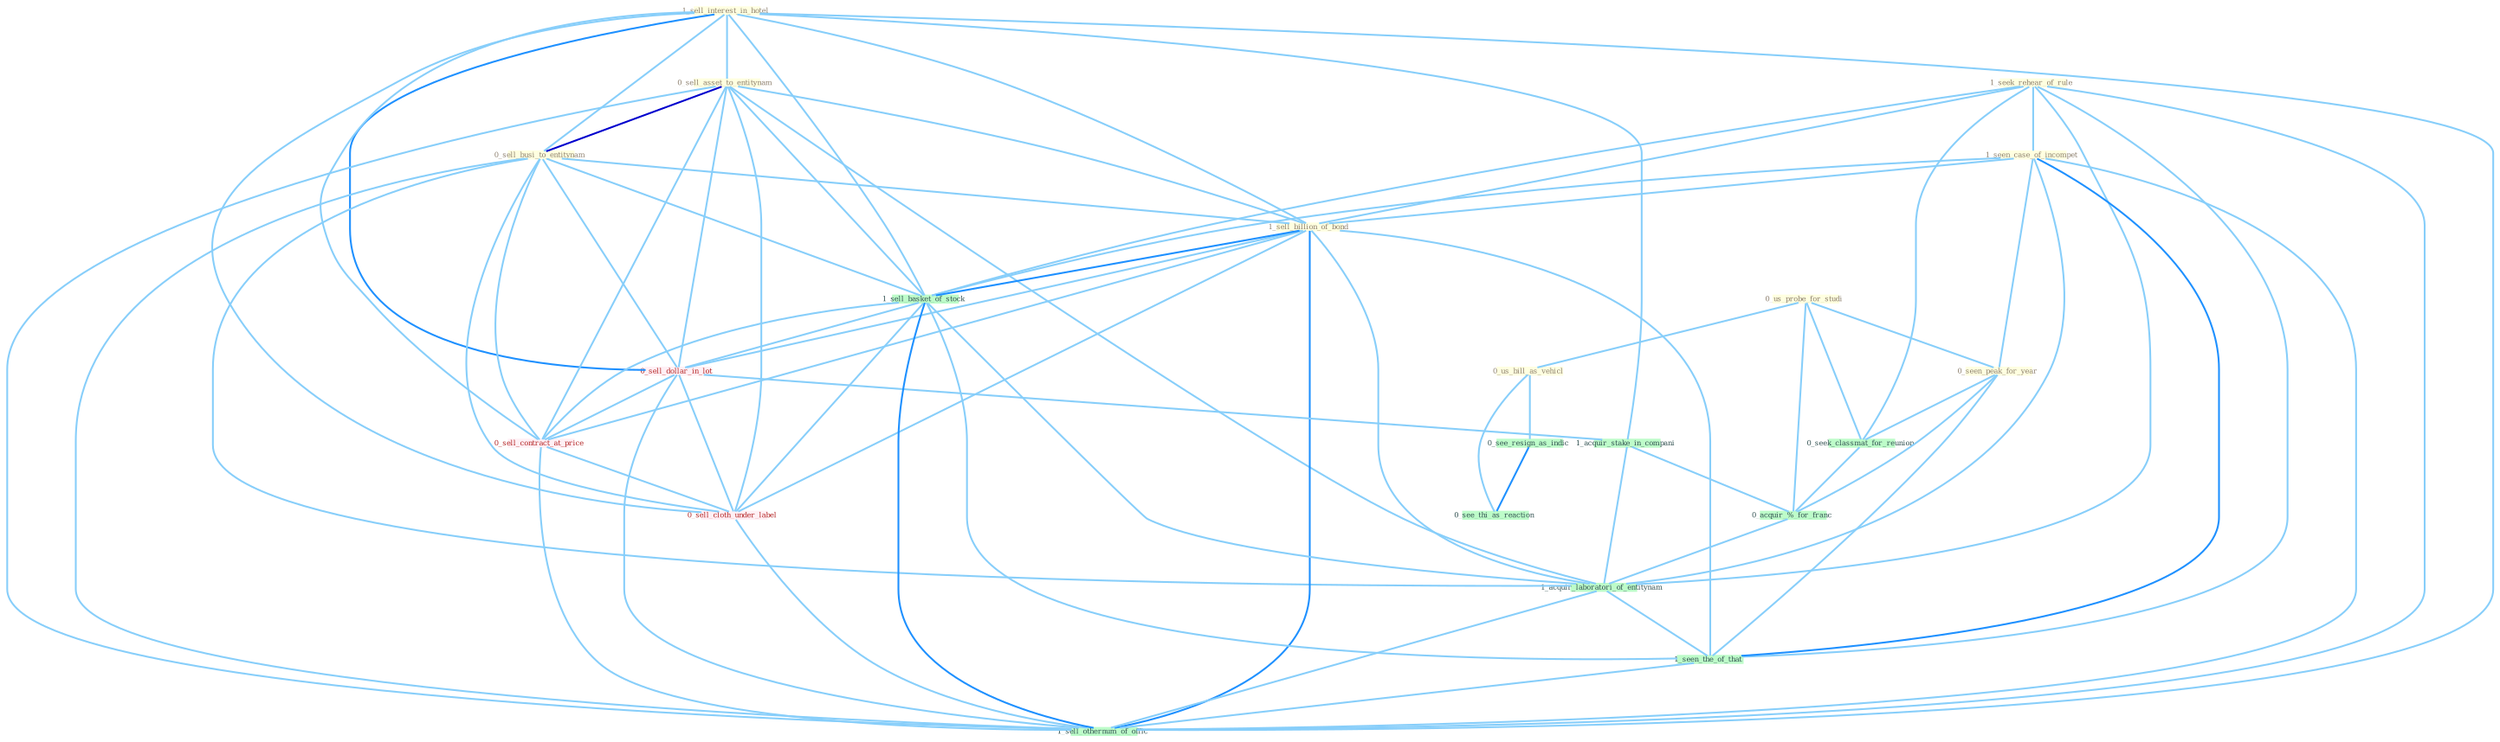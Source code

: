 Graph G{ 
    node
    [shape=polygon,style=filled,width=.5,height=.06,color="#BDFCC9",fixedsize=true,fontsize=4,
    fontcolor="#2f4f4f"];
    {node
    [color="#ffffe0", fontcolor="#8b7d6b"] "1_seek_rehear_of_rule " "1_sell_interest_in_hotel " "0_sell_asset_to_entitynam " "1_seen_case_of_incompet " "0_us_probe_for_studi " "0_sell_busi_to_entitynam " "0_seen_peak_for_year " "0_us_bill_as_vehicl " "1_sell_billion_of_bond "}
{node [color="#fff0f5", fontcolor="#b22222"] "0_sell_dollar_in_lot " "0_sell_contract_at_price " "0_sell_cloth_under_label "}
edge [color="#B0E2FF"];

	"1_seek_rehear_of_rule " -- "1_seen_case_of_incompet " [w="1", color="#87cefa" ];
	"1_seek_rehear_of_rule " -- "1_sell_billion_of_bond " [w="1", color="#87cefa" ];
	"1_seek_rehear_of_rule " -- "0_seek_classmat_for_reunion " [w="1", color="#87cefa" ];
	"1_seek_rehear_of_rule " -- "1_sell_basket_of_stock " [w="1", color="#87cefa" ];
	"1_seek_rehear_of_rule " -- "1_acquir_laboratori_of_entitynam " [w="1", color="#87cefa" ];
	"1_seek_rehear_of_rule " -- "1_seen_the_of_that " [w="1", color="#87cefa" ];
	"1_seek_rehear_of_rule " -- "1_sell_othernum_of_offic " [w="1", color="#87cefa" ];
	"1_sell_interest_in_hotel " -- "0_sell_asset_to_entitynam " [w="1", color="#87cefa" ];
	"1_sell_interest_in_hotel " -- "0_sell_busi_to_entitynam " [w="1", color="#87cefa" ];
	"1_sell_interest_in_hotel " -- "1_sell_billion_of_bond " [w="1", color="#87cefa" ];
	"1_sell_interest_in_hotel " -- "1_sell_basket_of_stock " [w="1", color="#87cefa" ];
	"1_sell_interest_in_hotel " -- "0_sell_dollar_in_lot " [w="2", color="#1e90ff" , len=0.8];
	"1_sell_interest_in_hotel " -- "1_acquir_stake_in_compani " [w="1", color="#87cefa" ];
	"1_sell_interest_in_hotel " -- "0_sell_contract_at_price " [w="1", color="#87cefa" ];
	"1_sell_interest_in_hotel " -- "0_sell_cloth_under_label " [w="1", color="#87cefa" ];
	"1_sell_interest_in_hotel " -- "1_sell_othernum_of_offic " [w="1", color="#87cefa" ];
	"0_sell_asset_to_entitynam " -- "0_sell_busi_to_entitynam " [w="3", color="#0000cd" , len=0.6];
	"0_sell_asset_to_entitynam " -- "1_sell_billion_of_bond " [w="1", color="#87cefa" ];
	"0_sell_asset_to_entitynam " -- "1_sell_basket_of_stock " [w="1", color="#87cefa" ];
	"0_sell_asset_to_entitynam " -- "0_sell_dollar_in_lot " [w="1", color="#87cefa" ];
	"0_sell_asset_to_entitynam " -- "0_sell_contract_at_price " [w="1", color="#87cefa" ];
	"0_sell_asset_to_entitynam " -- "1_acquir_laboratori_of_entitynam " [w="1", color="#87cefa" ];
	"0_sell_asset_to_entitynam " -- "0_sell_cloth_under_label " [w="1", color="#87cefa" ];
	"0_sell_asset_to_entitynam " -- "1_sell_othernum_of_offic " [w="1", color="#87cefa" ];
	"1_seen_case_of_incompet " -- "0_seen_peak_for_year " [w="1", color="#87cefa" ];
	"1_seen_case_of_incompet " -- "1_sell_billion_of_bond " [w="1", color="#87cefa" ];
	"1_seen_case_of_incompet " -- "1_sell_basket_of_stock " [w="1", color="#87cefa" ];
	"1_seen_case_of_incompet " -- "1_acquir_laboratori_of_entitynam " [w="1", color="#87cefa" ];
	"1_seen_case_of_incompet " -- "1_seen_the_of_that " [w="2", color="#1e90ff" , len=0.8];
	"1_seen_case_of_incompet " -- "1_sell_othernum_of_offic " [w="1", color="#87cefa" ];
	"0_us_probe_for_studi " -- "0_seen_peak_for_year " [w="1", color="#87cefa" ];
	"0_us_probe_for_studi " -- "0_us_bill_as_vehicl " [w="1", color="#87cefa" ];
	"0_us_probe_for_studi " -- "0_seek_classmat_for_reunion " [w="1", color="#87cefa" ];
	"0_us_probe_for_studi " -- "0_acquir_%_for_franc " [w="1", color="#87cefa" ];
	"0_sell_busi_to_entitynam " -- "1_sell_billion_of_bond " [w="1", color="#87cefa" ];
	"0_sell_busi_to_entitynam " -- "1_sell_basket_of_stock " [w="1", color="#87cefa" ];
	"0_sell_busi_to_entitynam " -- "0_sell_dollar_in_lot " [w="1", color="#87cefa" ];
	"0_sell_busi_to_entitynam " -- "0_sell_contract_at_price " [w="1", color="#87cefa" ];
	"0_sell_busi_to_entitynam " -- "1_acquir_laboratori_of_entitynam " [w="1", color="#87cefa" ];
	"0_sell_busi_to_entitynam " -- "0_sell_cloth_under_label " [w="1", color="#87cefa" ];
	"0_sell_busi_to_entitynam " -- "1_sell_othernum_of_offic " [w="1", color="#87cefa" ];
	"0_seen_peak_for_year " -- "0_seek_classmat_for_reunion " [w="1", color="#87cefa" ];
	"0_seen_peak_for_year " -- "0_acquir_%_for_franc " [w="1", color="#87cefa" ];
	"0_seen_peak_for_year " -- "1_seen_the_of_that " [w="1", color="#87cefa" ];
	"0_us_bill_as_vehicl " -- "0_see_resign_as_indic " [w="1", color="#87cefa" ];
	"0_us_bill_as_vehicl " -- "0_see_thi_as_reaction " [w="1", color="#87cefa" ];
	"1_sell_billion_of_bond " -- "1_sell_basket_of_stock " [w="2", color="#1e90ff" , len=0.8];
	"1_sell_billion_of_bond " -- "0_sell_dollar_in_lot " [w="1", color="#87cefa" ];
	"1_sell_billion_of_bond " -- "0_sell_contract_at_price " [w="1", color="#87cefa" ];
	"1_sell_billion_of_bond " -- "1_acquir_laboratori_of_entitynam " [w="1", color="#87cefa" ];
	"1_sell_billion_of_bond " -- "0_sell_cloth_under_label " [w="1", color="#87cefa" ];
	"1_sell_billion_of_bond " -- "1_seen_the_of_that " [w="1", color="#87cefa" ];
	"1_sell_billion_of_bond " -- "1_sell_othernum_of_offic " [w="2", color="#1e90ff" , len=0.8];
	"0_seek_classmat_for_reunion " -- "0_acquir_%_for_franc " [w="1", color="#87cefa" ];
	"1_sell_basket_of_stock " -- "0_sell_dollar_in_lot " [w="1", color="#87cefa" ];
	"1_sell_basket_of_stock " -- "0_sell_contract_at_price " [w="1", color="#87cefa" ];
	"1_sell_basket_of_stock " -- "1_acquir_laboratori_of_entitynam " [w="1", color="#87cefa" ];
	"1_sell_basket_of_stock " -- "0_sell_cloth_under_label " [w="1", color="#87cefa" ];
	"1_sell_basket_of_stock " -- "1_seen_the_of_that " [w="1", color="#87cefa" ];
	"1_sell_basket_of_stock " -- "1_sell_othernum_of_offic " [w="2", color="#1e90ff" , len=0.8];
	"0_sell_dollar_in_lot " -- "1_acquir_stake_in_compani " [w="1", color="#87cefa" ];
	"0_sell_dollar_in_lot " -- "0_sell_contract_at_price " [w="1", color="#87cefa" ];
	"0_sell_dollar_in_lot " -- "0_sell_cloth_under_label " [w="1", color="#87cefa" ];
	"0_sell_dollar_in_lot " -- "1_sell_othernum_of_offic " [w="1", color="#87cefa" ];
	"0_see_resign_as_indic " -- "0_see_thi_as_reaction " [w="2", color="#1e90ff" , len=0.8];
	"1_acquir_stake_in_compani " -- "0_acquir_%_for_franc " [w="1", color="#87cefa" ];
	"1_acquir_stake_in_compani " -- "1_acquir_laboratori_of_entitynam " [w="1", color="#87cefa" ];
	"0_acquir_%_for_franc " -- "1_acquir_laboratori_of_entitynam " [w="1", color="#87cefa" ];
	"0_sell_contract_at_price " -- "0_sell_cloth_under_label " [w="1", color="#87cefa" ];
	"0_sell_contract_at_price " -- "1_sell_othernum_of_offic " [w="1", color="#87cefa" ];
	"1_acquir_laboratori_of_entitynam " -- "1_seen_the_of_that " [w="1", color="#87cefa" ];
	"1_acquir_laboratori_of_entitynam " -- "1_sell_othernum_of_offic " [w="1", color="#87cefa" ];
	"0_sell_cloth_under_label " -- "1_sell_othernum_of_offic " [w="1", color="#87cefa" ];
	"1_seen_the_of_that " -- "1_sell_othernum_of_offic " [w="1", color="#87cefa" ];
}